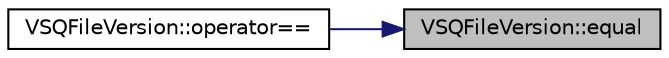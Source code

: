 digraph "VSQFileVersion::equal"
{
 // LATEX_PDF_SIZE
  edge [fontname="Helvetica",fontsize="10",labelfontname="Helvetica",labelfontsize="10"];
  node [fontname="Helvetica",fontsize="10",shape=record];
  rankdir="RL";
  Node1 [label="VSQFileVersion::equal",height=0.2,width=0.4,color="black", fillcolor="grey75", style="filled", fontcolor="black",tooltip="Compare file versions."];
  Node1 -> Node2 [dir="back",color="midnightblue",fontsize="10",style="solid",fontname="Helvetica"];
  Node2 [label="VSQFileVersion::operator==",height=0.2,width=0.4,color="black", fillcolor="white", style="filled",URL="$class_v_s_q_file_version.html#a7903b0a5d6fb1523ec2b03c534c17712",tooltip="Compare file versions."];
}
